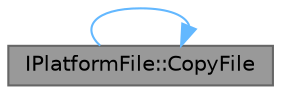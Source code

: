 digraph "IPlatformFile::CopyFile"
{
 // INTERACTIVE_SVG=YES
 // LATEX_PDF_SIZE
  bgcolor="transparent";
  edge [fontname=Helvetica,fontsize=10,labelfontname=Helvetica,labelfontsize=10];
  node [fontname=Helvetica,fontsize=10,shape=box,height=0.2,width=0.4];
  rankdir="LR";
  Node1 [id="Node000001",label="IPlatformFile::CopyFile",height=0.2,width=0.4,color="gray40", fillcolor="grey60", style="filled", fontcolor="black",tooltip="Copy a file."];
  Node1 -> Node1 [id="edge1_Node000001_Node000001",color="steelblue1",style="solid",tooltip=" "];
}
